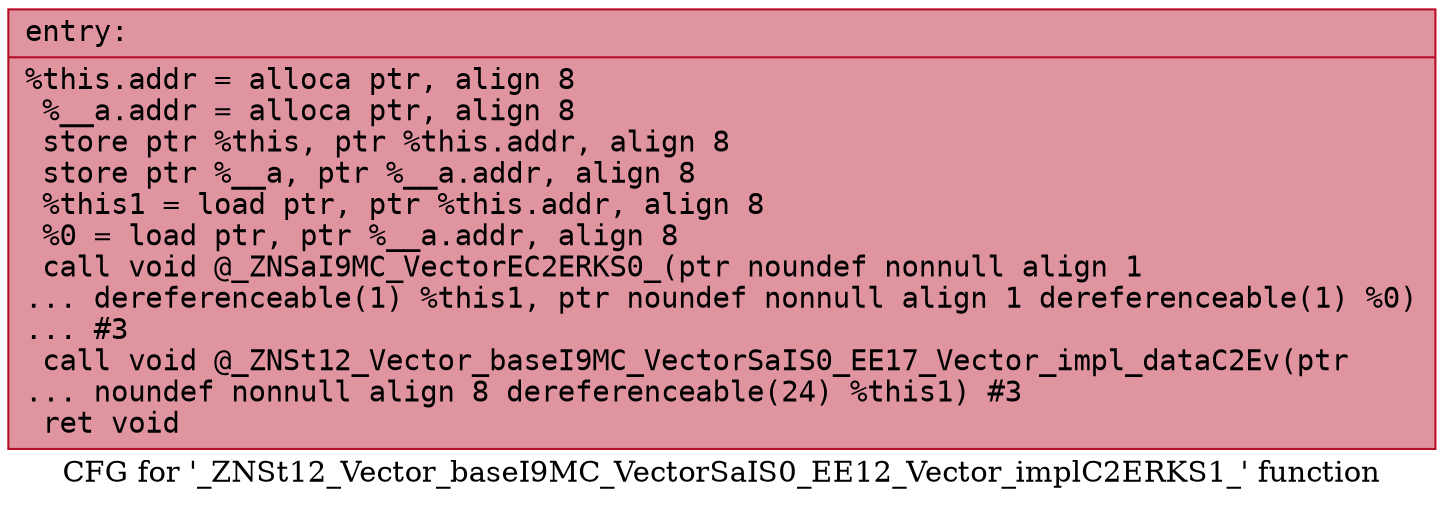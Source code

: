 digraph "CFG for '_ZNSt12_Vector_baseI9MC_VectorSaIS0_EE12_Vector_implC2ERKS1_' function" {
	label="CFG for '_ZNSt12_Vector_baseI9MC_VectorSaIS0_EE12_Vector_implC2ERKS1_' function";

	Node0x55dab485e800 [shape=record,color="#b70d28ff", style=filled, fillcolor="#b70d2870" fontname="Courier",label="{entry:\l|  %this.addr = alloca ptr, align 8\l  %__a.addr = alloca ptr, align 8\l  store ptr %this, ptr %this.addr, align 8\l  store ptr %__a, ptr %__a.addr, align 8\l  %this1 = load ptr, ptr %this.addr, align 8\l  %0 = load ptr, ptr %__a.addr, align 8\l  call void @_ZNSaI9MC_VectorEC2ERKS0_(ptr noundef nonnull align 1\l... dereferenceable(1) %this1, ptr noundef nonnull align 1 dereferenceable(1) %0)\l... #3\l  call void @_ZNSt12_Vector_baseI9MC_VectorSaIS0_EE17_Vector_impl_dataC2Ev(ptr\l... noundef nonnull align 8 dereferenceable(24) %this1) #3\l  ret void\l}"];
}
